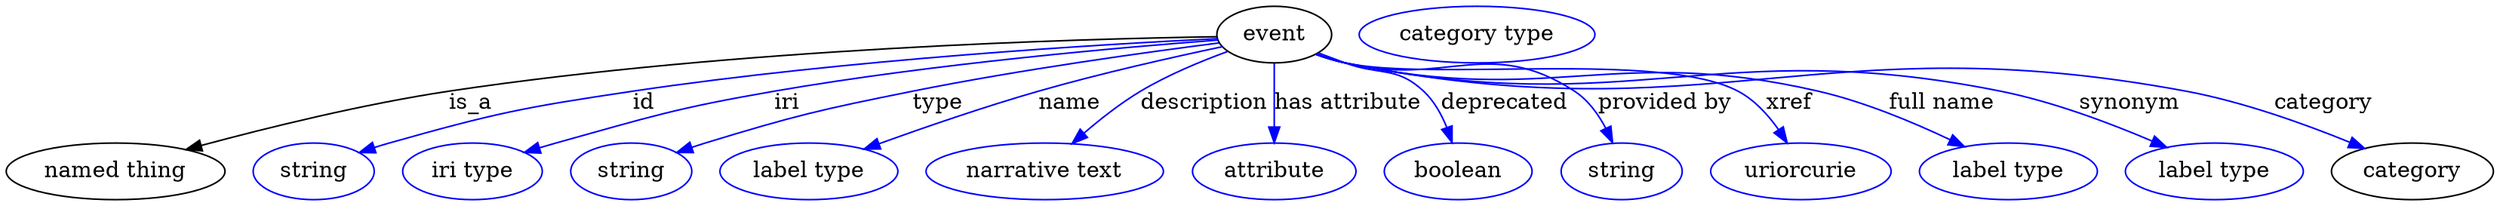 digraph {
	graph [bb="0,0,1579.9,123"];
	node [label="\N"];
	event	[height=0.5,
		label=event,
		pos="804.54,105",
		width=1.011];
	"named thing"	[height=0.5,
		pos="69.544,18",
		width=1.9318];
	event -> "named thing"	[label=is_a,
		lp="295.54,61.5",
		pos="e,114.2,31.801 768.18,103.62 682.77,102.29 462.87,96.261 281.54,69 227.36,60.855 166.61,45.914 124.07,34.478"];
	id	[color=blue,
		height=0.5,
		label=string,
		pos="195.54,18",
		width=1.0652];
	event -> id	[color=blue,
		label=id,
		lp="405.54,61.5",
		pos="e,224.54,29.954 768.52,102.39 697.46,98.895 534.3,89.223 398.54,69 328.88,58.622 311.33,55.131 243.54,36 240.44,35.124 237.24,34.151 \
234.05,33.129",
		style=solid];
	iri	[color=blue,
		height=0.5,
		label="iri type",
		pos="296.54,18",
		width=1.2277];
	event -> iri	[color=blue,
		label=iri,
		lp="495.54,61.5",
		pos="e,329.85,29.879 768.68,101.53 709.71,97.124 588.72,86.697 487.54,69 425.85,58.208 410.89,52.747 350.54,36 346.97,35.009 343.28,33.941 \
339.58,32.84",
		style=solid];
	type	[color=blue,
		height=0.5,
		label=string,
		pos="397.54,18",
		width=1.0652];
	event -> type	[color=blue,
		label=type,
		lp="591.54,61.5",
		pos="e,426.47,29.979 769.44,99.691 724.35,93.913 643.75,82.77 575.54,69 516.69,57.118 501.96,53.566 444.54,36 441.78,35.155 438.94,34.243 \
436.1,33.294",
		style=solid];
	name	[color=blue,
		height=0.5,
		label="label type",
		pos="510.54,18",
		width=1.5707];
	event -> name	[color=blue,
		label=name,
		lp="675.54,61.5",
		pos="e,545.68,32.237 771.45,97.233 741.09,90.788 694.98,80.4 655.54,69 621.56,59.177 583.8,46.086 555.34,35.763",
		style=solid];
	description	[color=blue,
		height=0.5,
		label="narrative text",
		pos="660.54,18",
		width=2.0943];
	event -> description	[color=blue,
		label=description,
		lp="761.04,61.5",
		pos="e,677.59,35.594 775.12,94.215 758.51,88.093 737.7,79.398 720.54,69 708.07,61.441 695.48,51.405 685.08,42.309",
		style=solid];
	"has attribute"	[color=blue,
		height=0.5,
		label=attribute,
		pos="805.54,18",
		width=1.4443];
	event -> "has attribute"	[color=blue,
		label="has attribute",
		lp="852.54,61.5",
		pos="e,805.34,36.175 804.75,86.799 804.88,75.163 805.07,59.548 805.22,46.237",
		style=solid];
	deprecated	[color=blue,
		height=0.5,
		label=boolean,
		pos="922.54,18",
		width=1.2999];
	event -> deprecated	[color=blue,
		label=deprecated,
		lp="951.04,61.5",
		pos="e,918.28,36.345 832.6,93.322 838.21,91.211 844.06,89.023 849.54,87 871.7,78.826 882.14,84.971 899.54,69 906.32,62.777 911.26,54.159 \
914.77,45.83",
		style=solid];
	"provided by"	[color=blue,
		height=0.5,
		label=string,
		pos="1025.5,18",
		width=1.0652];
	event -> "provided by"	[color=blue,
		label="provided by",
		lp="1053,61.5",
		pos="e,1019.8,36.222 831.34,92.685 837.25,90.526 843.54,88.481 849.54,87 913.02,71.336 940.73,104.64 995.54,69 1004.2,63.348 1010.8,54.215 \
1015.5,45.292",
		style=solid];
	xref	[color=blue,
		height=0.5,
		label=uriorcurie,
		pos="1139.5,18",
		width=1.5887];
	event -> xref	[color=blue,
		label=xref,
		lp="1132,61.5",
		pos="e,1130.8,36.034 831.29,92.454 837.2,90.308 843.51,88.328 849.54,87 903.94,75.033 1050.2,94.917 1099.5,69 1110,63.512 1118.6,53.986 \
1125.2,44.71",
		style=solid];
	"full name"	[color=blue,
		height=0.5,
		label="label type",
		pos="1271.5,18",
		width=1.5707];
	event -> "full name"	[color=blue,
		label="full name",
		lp="1229,61.5",
		pos="e,1243.6,33.692 831.27,92.398 837.19,90.256 843.5,88.291 849.54,87 980.6,59.002 1019.9,99.003 1150.5,69 1179.7,62.291 1211,49.232 \
1234.4,38.142",
		style=solid];
	synonym	[color=blue,
		height=0.5,
		label="label type",
		pos="1402.5,18",
		width=1.5707];
	event -> synonym	[color=blue,
		label=synonym,
		lp="1348.5,61.5",
		pos="e,1372.3,33.215 830.78,92.495 836.83,90.291 843.33,88.274 849.54,87 1031.3,49.751 1084.7,105.44 1266.5,69 1300,62.288 1336.3,48.624 \
1362.9,37.274",
		style=solid];
	category	[height=0.5,
		pos="1528.5,18",
		width=1.4263];
	event -> category	[color=blue,
		label=category,
		lp="1472,61.5",
		pos="e,1498.1,32.588 830.77,92.452 836.83,90.249 843.32,88.245 849.54,87 1082.8,40.336 1150.6,112.51 1384.5,69 1420.7,62.268 1460.1,48.09 \
1488.5,36.545",
		style=solid];
	"named thing_category"	[color=blue,
		height=0.5,
		label="category type",
		pos="933.54,105",
		width=2.0762];
}
